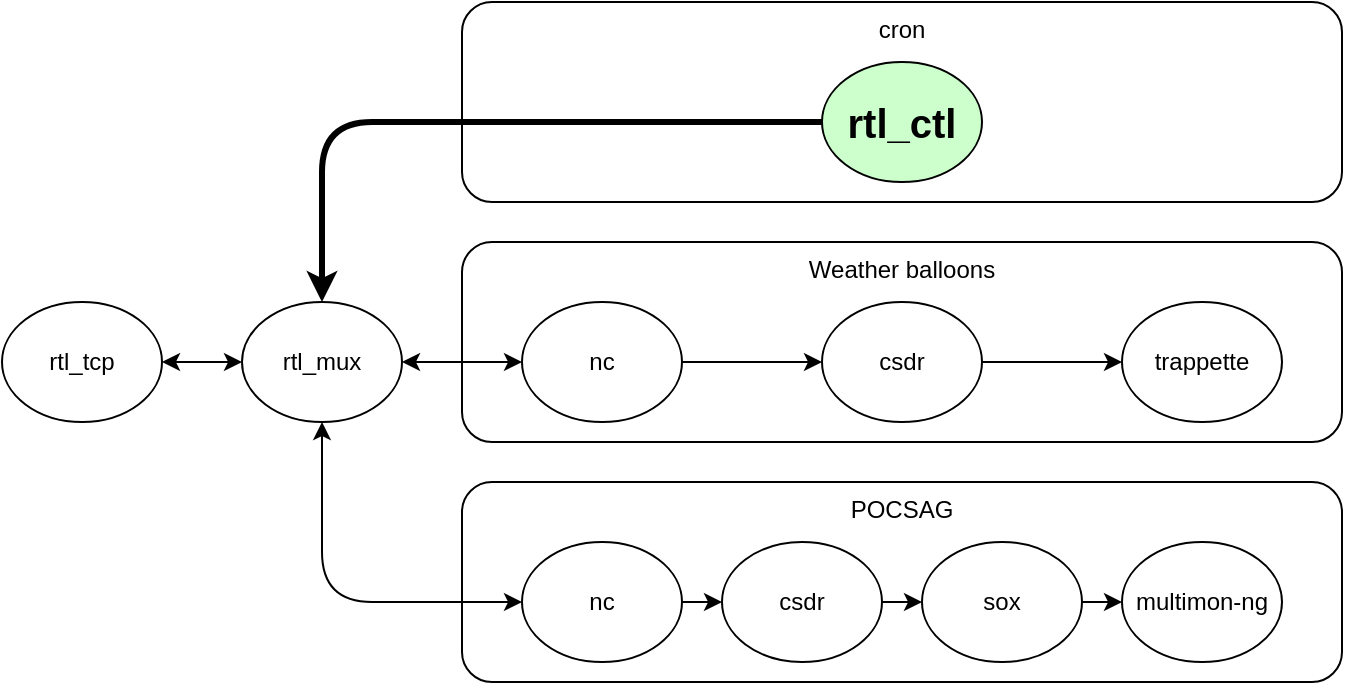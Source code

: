 <mxfile version="20.5.3" type="device"><diagram id="mxy3ScFFRpsE0M7-vf-S" name="Page-1"><mxGraphModel dx="1557" dy="877" grid="1" gridSize="10" guides="1" tooltips="1" connect="1" arrows="1" fold="1" page="1" pageScale="1" pageWidth="827" pageHeight="1169" math="0" shadow="0"><root><mxCell id="0"/><mxCell id="1" parent="0"/><mxCell id="BWUWRy58rfwgXPKaXxnX-15" value="POCSAG" style="rounded=1;whiteSpace=wrap;html=1;labelBackgroundColor=none;fillColor=#FFFFFF;verticalAlign=top;" vertex="1" parent="1"><mxGeometry x="280" y="440" width="440" height="100" as="geometry"/></mxCell><mxCell id="BWUWRy58rfwgXPKaXxnX-5" value="Weather balloons" style="rounded=1;whiteSpace=wrap;html=1;labelBackgroundColor=none;fillColor=#FFFFFF;verticalAlign=top;" vertex="1" parent="1"><mxGeometry x="280" y="320" width="440" height="100" as="geometry"/></mxCell><mxCell id="BWUWRy58rfwgXPKaXxnX-3" value="cron" style="rounded=1;whiteSpace=wrap;html=1;align=center;imageVerticalAlign=top;verticalAlign=top;" vertex="1" parent="1"><mxGeometry x="280" y="200" width="440" height="100" as="geometry"/></mxCell><mxCell id="BWUWRy58rfwgXPKaXxnX-1" value="rtl_tcp" style="ellipse;whiteSpace=wrap;html=1;" vertex="1" parent="1"><mxGeometry x="50" y="350" width="80" height="60" as="geometry"/></mxCell><mxCell id="BWUWRy58rfwgXPKaXxnX-2" value="rtl_mux" style="ellipse;whiteSpace=wrap;html=1;" vertex="1" parent="1"><mxGeometry x="170" y="350" width="80" height="60" as="geometry"/></mxCell><mxCell id="BWUWRy58rfwgXPKaXxnX-4" value="rtl_ctl" style="ellipse;whiteSpace=wrap;html=1;labelBackgroundColor=none;fillColor=#CCFFCC;fontStyle=1;fontSize=20;" vertex="1" parent="1"><mxGeometry x="460" y="230" width="80" height="60" as="geometry"/></mxCell><mxCell id="BWUWRy58rfwgXPKaXxnX-6" value="nc" style="ellipse;whiteSpace=wrap;html=1;" vertex="1" parent="1"><mxGeometry x="310" y="350" width="80" height="60" as="geometry"/></mxCell><mxCell id="BWUWRy58rfwgXPKaXxnX-9" value="sox" style="ellipse;whiteSpace=wrap;html=1;" vertex="1" parent="1"><mxGeometry x="510" y="470" width="80" height="60" as="geometry"/></mxCell><mxCell id="BWUWRy58rfwgXPKaXxnX-10" value="csdr" style="ellipse;whiteSpace=wrap;html=1;" vertex="1" parent="1"><mxGeometry x="410" y="470" width="80" height="60" as="geometry"/></mxCell><mxCell id="BWUWRy58rfwgXPKaXxnX-11" value="nc" style="ellipse;whiteSpace=wrap;html=1;" vertex="1" parent="1"><mxGeometry x="310" y="470" width="80" height="60" as="geometry"/></mxCell><mxCell id="BWUWRy58rfwgXPKaXxnX-12" value="csdr" style="ellipse;whiteSpace=wrap;html=1;" vertex="1" parent="1"><mxGeometry x="460" y="350" width="80" height="60" as="geometry"/></mxCell><mxCell id="BWUWRy58rfwgXPKaXxnX-13" value="multimon-ng" style="ellipse;whiteSpace=wrap;html=1;" vertex="1" parent="1"><mxGeometry x="610" y="470" width="80" height="60" as="geometry"/></mxCell><mxCell id="BWUWRy58rfwgXPKaXxnX-14" value="trappette" style="ellipse;whiteSpace=wrap;html=1;" vertex="1" parent="1"><mxGeometry x="610" y="350" width="80" height="60" as="geometry"/></mxCell><mxCell id="BWUWRy58rfwgXPKaXxnX-19" value="" style="endArrow=classic;startArrow=classic;html=1;rounded=0;entryX=0;entryY=0.5;entryDx=0;entryDy=0;exitX=1;exitY=0.5;exitDx=0;exitDy=0;" edge="1" parent="1" source="BWUWRy58rfwgXPKaXxnX-1" target="BWUWRy58rfwgXPKaXxnX-2"><mxGeometry width="50" height="50" relative="1" as="geometry"><mxPoint x="80" y="500" as="sourcePoint"/><mxPoint x="130" y="450" as="targetPoint"/></mxGeometry></mxCell><mxCell id="BWUWRy58rfwgXPKaXxnX-20" value="" style="endArrow=classic;startArrow=classic;html=1;rounded=0;entryX=0;entryY=0.5;entryDx=0;entryDy=0;exitX=1;exitY=0.5;exitDx=0;exitDy=0;" edge="1" parent="1" source="BWUWRy58rfwgXPKaXxnX-2" target="BWUWRy58rfwgXPKaXxnX-6"><mxGeometry width="50" height="50" relative="1" as="geometry"><mxPoint x="120" y="530" as="sourcePoint"/><mxPoint x="170" y="480" as="targetPoint"/></mxGeometry></mxCell><mxCell id="BWUWRy58rfwgXPKaXxnX-24" value="" style="endArrow=classic;startArrow=classic;html=1;entryX=0;entryY=0.5;entryDx=0;entryDy=0;exitX=0.5;exitY=1;exitDx=0;exitDy=0;rounded=1;arcSize=50;" edge="1" parent="1" source="BWUWRy58rfwgXPKaXxnX-2" target="BWUWRy58rfwgXPKaXxnX-11"><mxGeometry width="50" height="50" relative="1" as="geometry"><mxPoint x="390" y="480" as="sourcePoint"/><mxPoint x="440" y="430" as="targetPoint"/><Array as="points"><mxPoint x="210" y="500"/><mxPoint x="260" y="500"/></Array></mxGeometry></mxCell><mxCell id="BWUWRy58rfwgXPKaXxnX-26" value="" style="endArrow=classic;html=1;rounded=0;entryX=0;entryY=0.5;entryDx=0;entryDy=0;exitX=1;exitY=0.5;exitDx=0;exitDy=0;" edge="1" parent="1" source="BWUWRy58rfwgXPKaXxnX-6" target="BWUWRy58rfwgXPKaXxnX-12"><mxGeometry width="50" height="50" relative="1" as="geometry"><mxPoint x="390" y="480" as="sourcePoint"/><mxPoint x="440" y="430" as="targetPoint"/></mxGeometry></mxCell><mxCell id="BWUWRy58rfwgXPKaXxnX-27" value="" style="endArrow=classic;html=1;rounded=0;fontSize=20;entryX=0;entryY=0.5;entryDx=0;entryDy=0;exitX=1;exitY=0.5;exitDx=0;exitDy=0;" edge="1" parent="1" source="BWUWRy58rfwgXPKaXxnX-12" target="BWUWRy58rfwgXPKaXxnX-14"><mxGeometry width="50" height="50" relative="1" as="geometry"><mxPoint x="390" y="480" as="sourcePoint"/><mxPoint x="440" y="430" as="targetPoint"/></mxGeometry></mxCell><mxCell id="BWUWRy58rfwgXPKaXxnX-28" value="" style="endArrow=classic;html=1;rounded=0;fontSize=20;exitX=1;exitY=0.5;exitDx=0;exitDy=0;entryX=0;entryY=0.5;entryDx=0;entryDy=0;" edge="1" parent="1" source="BWUWRy58rfwgXPKaXxnX-10" target="BWUWRy58rfwgXPKaXxnX-9"><mxGeometry width="50" height="50" relative="1" as="geometry"><mxPoint x="570" y="610" as="sourcePoint"/><mxPoint x="620" y="560" as="targetPoint"/></mxGeometry></mxCell><mxCell id="BWUWRy58rfwgXPKaXxnX-29" value="" style="endArrow=classic;html=1;rounded=0;fontSize=20;exitX=1;exitY=0.5;exitDx=0;exitDy=0;entryX=0;entryY=0.5;entryDx=0;entryDy=0;" edge="1" parent="1" source="BWUWRy58rfwgXPKaXxnX-11" target="BWUWRy58rfwgXPKaXxnX-10"><mxGeometry width="50" height="50" relative="1" as="geometry"><mxPoint x="440" y="690" as="sourcePoint"/><mxPoint x="490" y="640" as="targetPoint"/></mxGeometry></mxCell><mxCell id="BWUWRy58rfwgXPKaXxnX-30" value="" style="endArrow=classic;html=1;rounded=0;fontSize=20;exitX=1;exitY=0.5;exitDx=0;exitDy=0;entryX=0;entryY=0.5;entryDx=0;entryDy=0;" edge="1" parent="1" source="BWUWRy58rfwgXPKaXxnX-9" target="BWUWRy58rfwgXPKaXxnX-13"><mxGeometry width="50" height="50" relative="1" as="geometry"><mxPoint x="580" y="620" as="sourcePoint"/><mxPoint x="630" y="570" as="targetPoint"/></mxGeometry></mxCell><mxCell id="BWUWRy58rfwgXPKaXxnX-31" value="" style="endArrow=classic;html=1;rounded=1;strokeWidth=3;fontSize=20;exitX=0;exitY=0.5;exitDx=0;exitDy=0;entryX=0.5;entryY=0;entryDx=0;entryDy=0;arcSize=50;" edge="1" parent="1" source="BWUWRy58rfwgXPKaXxnX-4" target="BWUWRy58rfwgXPKaXxnX-2"><mxGeometry width="50" height="50" relative="1" as="geometry"><mxPoint x="390" y="380" as="sourcePoint"/><mxPoint x="210" y="240" as="targetPoint"/><Array as="points"><mxPoint x="210" y="260"/></Array></mxGeometry></mxCell></root></mxGraphModel></diagram></mxfile>
